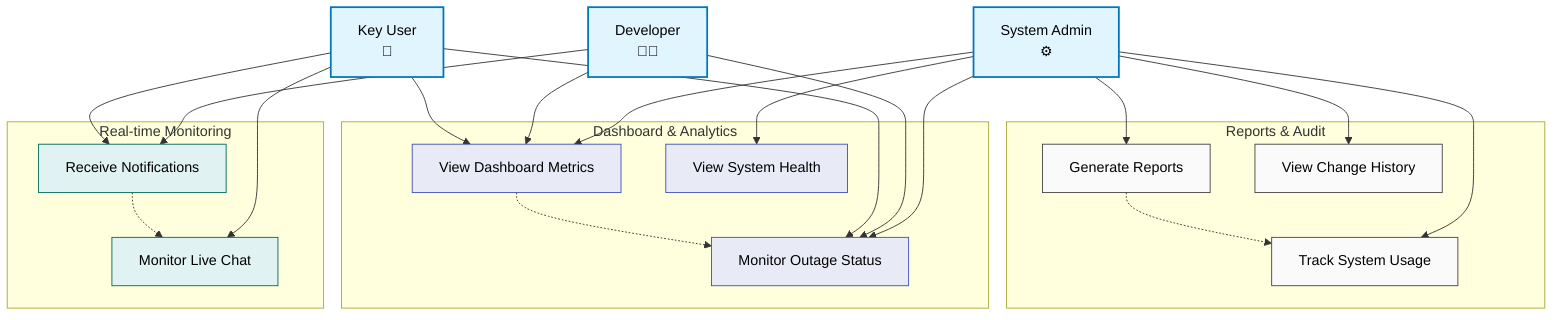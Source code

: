 graph TB
    %% Monitoring Actors
    Admin[System Admin<br/>⚙️]
    Dev[Developer<br/>👨‍💻]
    KeyUser[Key User<br/>👤]

    %% Dashboard & Metrics
    subgraph "Dashboard & Analytics"
        UC24[View Dashboard Metrics]
        UC27[Monitor Outage Status]
        UC30[View System Health]
    end

    %% Reporting
    subgraph "Reports & Audit"
        UC25[Generate Reports]
        UC26[Track System Usage]
        UC28[View Change History]
    end

    %% Real-time Features
    subgraph "Real-time Monitoring"
        UC31[Receive Notifications]
        UC32[Monitor Live Chat]
    end

    %% Actor Relationships
    Admin --> UC24
    Admin --> UC25
    Admin --> UC26
    Admin --> UC27
    Admin --> UC28
    Admin --> UC30

    Dev --> UC24
    Dev --> UC27
    Dev --> UC31

    KeyUser --> UC24
    KeyUser --> UC27
    KeyUser --> UC31
    KeyUser --> UC32

    %% System relationships
    UC24 -.-> UC27
    UC25 -.-> UC26
    UC31 -.-> UC32

    %% Styling
    classDef actor fill:#e1f5fe,stroke:#0277bd,stroke-width:2px,color:#000
    classDef dashboard fill:#e8eaf6,stroke:#3f51b5,stroke-width:1px,color:#000
    classDef reporting fill:#fafafa,stroke:#424242,stroke-width:1px,color:#000
    classDef realtime fill:#e0f2f1,stroke:#00695c,stroke-width:1px,color:#000

    class Admin,Dev,KeyUser actor
    class UC24,UC27,UC30 dashboard
    class UC25,UC26,UC28 reporting
    class UC31,UC32 realtime
